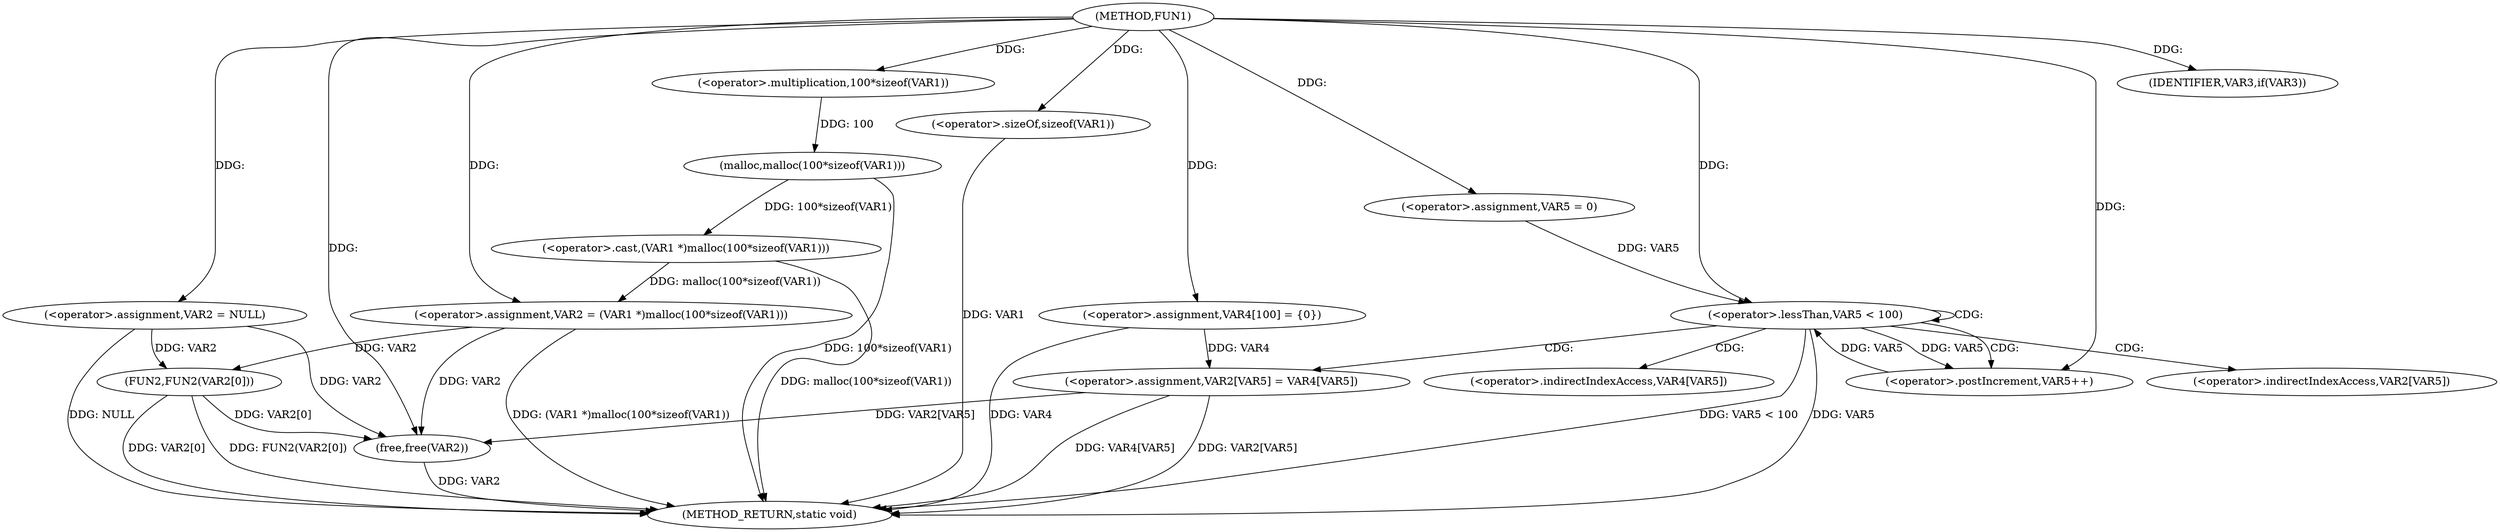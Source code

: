 digraph FUN1 {  
"1000100" [label = "(METHOD,FUN1)" ]
"1000147" [label = "(METHOD_RETURN,static void)" ]
"1000103" [label = "(<operator>.assignment,VAR2 = NULL)" ]
"1000107" [label = "(IDENTIFIER,VAR3,if(VAR3))" ]
"1000109" [label = "(<operator>.assignment,VAR2 = (VAR1 *)malloc(100*sizeof(VAR1)))" ]
"1000111" [label = "(<operator>.cast,(VAR1 *)malloc(100*sizeof(VAR1)))" ]
"1000113" [label = "(malloc,malloc(100*sizeof(VAR1)))" ]
"1000114" [label = "(<operator>.multiplication,100*sizeof(VAR1))" ]
"1000116" [label = "(<operator>.sizeOf,sizeof(VAR1))" ]
"1000120" [label = "(<operator>.assignment,VAR4[100] = {0})" ]
"1000125" [label = "(<operator>.assignment,VAR5 = 0)" ]
"1000128" [label = "(<operator>.lessThan,VAR5 < 100)" ]
"1000131" [label = "(<operator>.postIncrement,VAR5++)" ]
"1000134" [label = "(<operator>.assignment,VAR2[VAR5] = VAR4[VAR5])" ]
"1000141" [label = "(FUN2,FUN2(VAR2[0]))" ]
"1000145" [label = "(free,free(VAR2))" ]
"1000135" [label = "(<operator>.indirectIndexAccess,VAR2[VAR5])" ]
"1000138" [label = "(<operator>.indirectIndexAccess,VAR4[VAR5])" ]
  "1000116" -> "1000147"  [ label = "DDG: VAR1"] 
  "1000141" -> "1000147"  [ label = "DDG: VAR2[0]"] 
  "1000103" -> "1000147"  [ label = "DDG: NULL"] 
  "1000113" -> "1000147"  [ label = "DDG: 100*sizeof(VAR1)"] 
  "1000141" -> "1000147"  [ label = "DDG: FUN2(VAR2[0])"] 
  "1000120" -> "1000147"  [ label = "DDG: VAR4"] 
  "1000145" -> "1000147"  [ label = "DDG: VAR2"] 
  "1000128" -> "1000147"  [ label = "DDG: VAR5"] 
  "1000134" -> "1000147"  [ label = "DDG: VAR2[VAR5]"] 
  "1000111" -> "1000147"  [ label = "DDG: malloc(100*sizeof(VAR1))"] 
  "1000128" -> "1000147"  [ label = "DDG: VAR5 < 100"] 
  "1000134" -> "1000147"  [ label = "DDG: VAR4[VAR5]"] 
  "1000109" -> "1000147"  [ label = "DDG: (VAR1 *)malloc(100*sizeof(VAR1))"] 
  "1000100" -> "1000103"  [ label = "DDG: "] 
  "1000100" -> "1000107"  [ label = "DDG: "] 
  "1000111" -> "1000109"  [ label = "DDG: malloc(100*sizeof(VAR1))"] 
  "1000100" -> "1000109"  [ label = "DDG: "] 
  "1000113" -> "1000111"  [ label = "DDG: 100*sizeof(VAR1)"] 
  "1000114" -> "1000113"  [ label = "DDG: 100"] 
  "1000100" -> "1000114"  [ label = "DDG: "] 
  "1000100" -> "1000116"  [ label = "DDG: "] 
  "1000100" -> "1000120"  [ label = "DDG: "] 
  "1000100" -> "1000125"  [ label = "DDG: "] 
  "1000125" -> "1000128"  [ label = "DDG: VAR5"] 
  "1000131" -> "1000128"  [ label = "DDG: VAR5"] 
  "1000100" -> "1000128"  [ label = "DDG: "] 
  "1000128" -> "1000131"  [ label = "DDG: VAR5"] 
  "1000100" -> "1000131"  [ label = "DDG: "] 
  "1000120" -> "1000134"  [ label = "DDG: VAR4"] 
  "1000103" -> "1000141"  [ label = "DDG: VAR2"] 
  "1000109" -> "1000141"  [ label = "DDG: VAR2"] 
  "1000141" -> "1000145"  [ label = "DDG: VAR2[0]"] 
  "1000103" -> "1000145"  [ label = "DDG: VAR2"] 
  "1000134" -> "1000145"  [ label = "DDG: VAR2[VAR5]"] 
  "1000109" -> "1000145"  [ label = "DDG: VAR2"] 
  "1000100" -> "1000145"  [ label = "DDG: "] 
  "1000128" -> "1000128"  [ label = "CDG: "] 
  "1000128" -> "1000131"  [ label = "CDG: "] 
  "1000128" -> "1000135"  [ label = "CDG: "] 
  "1000128" -> "1000138"  [ label = "CDG: "] 
  "1000128" -> "1000134"  [ label = "CDG: "] 
}
